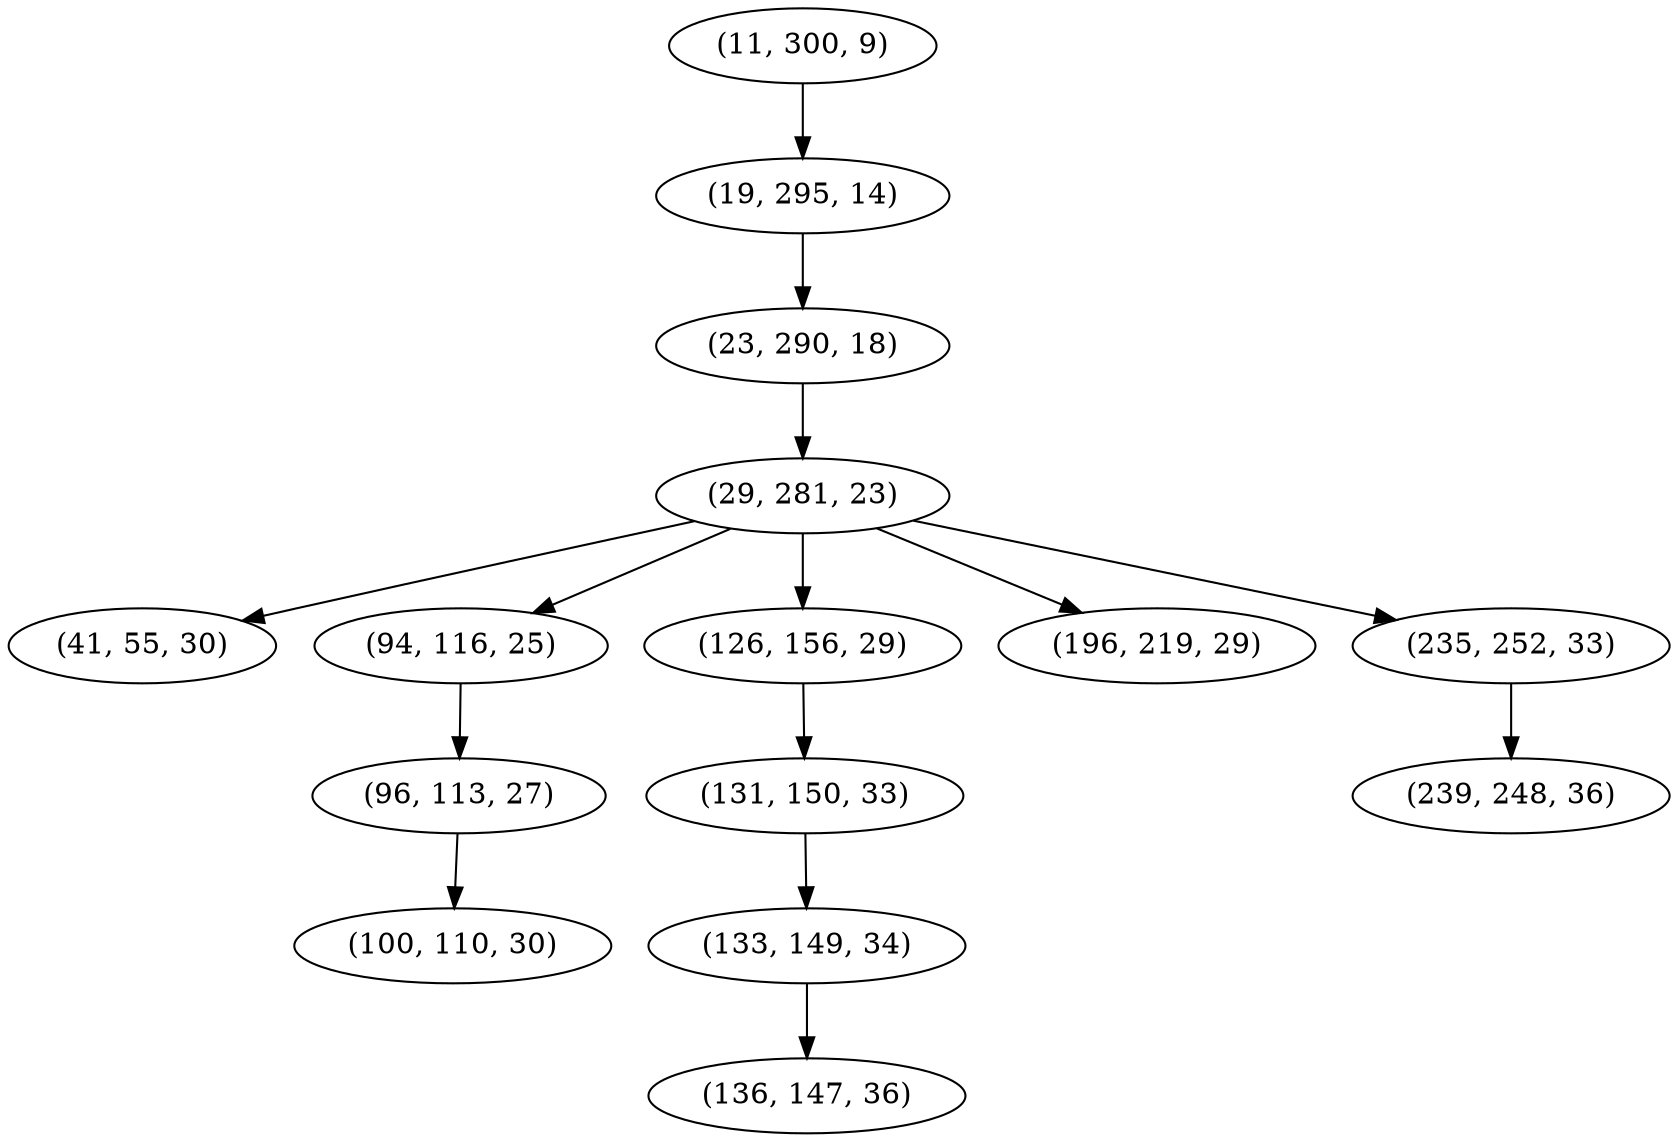 digraph tree {
    "(11, 300, 9)";
    "(19, 295, 14)";
    "(23, 290, 18)";
    "(29, 281, 23)";
    "(41, 55, 30)";
    "(94, 116, 25)";
    "(96, 113, 27)";
    "(100, 110, 30)";
    "(126, 156, 29)";
    "(131, 150, 33)";
    "(133, 149, 34)";
    "(136, 147, 36)";
    "(196, 219, 29)";
    "(235, 252, 33)";
    "(239, 248, 36)";
    "(11, 300, 9)" -> "(19, 295, 14)";
    "(19, 295, 14)" -> "(23, 290, 18)";
    "(23, 290, 18)" -> "(29, 281, 23)";
    "(29, 281, 23)" -> "(41, 55, 30)";
    "(29, 281, 23)" -> "(94, 116, 25)";
    "(29, 281, 23)" -> "(126, 156, 29)";
    "(29, 281, 23)" -> "(196, 219, 29)";
    "(29, 281, 23)" -> "(235, 252, 33)";
    "(94, 116, 25)" -> "(96, 113, 27)";
    "(96, 113, 27)" -> "(100, 110, 30)";
    "(126, 156, 29)" -> "(131, 150, 33)";
    "(131, 150, 33)" -> "(133, 149, 34)";
    "(133, 149, 34)" -> "(136, 147, 36)";
    "(235, 252, 33)" -> "(239, 248, 36)";
}
